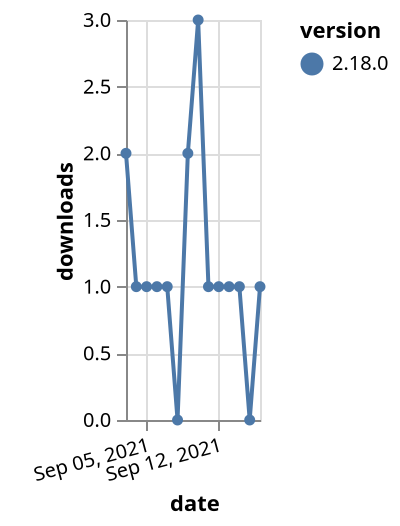 {"$schema": "https://vega.github.io/schema/vega-lite/v5.json", "description": "A simple bar chart with embedded data.", "data": {"values": [{"date": "2021-09-03", "total": 527, "delta": 2, "version": "2.18.0"}, {"date": "2021-09-04", "total": 528, "delta": 1, "version": "2.18.0"}, {"date": "2021-09-05", "total": 529, "delta": 1, "version": "2.18.0"}, {"date": "2021-09-06", "total": 530, "delta": 1, "version": "2.18.0"}, {"date": "2021-09-07", "total": 531, "delta": 1, "version": "2.18.0"}, {"date": "2021-09-08", "total": 531, "delta": 0, "version": "2.18.0"}, {"date": "2021-09-09", "total": 533, "delta": 2, "version": "2.18.0"}, {"date": "2021-09-10", "total": 536, "delta": 3, "version": "2.18.0"}, {"date": "2021-09-11", "total": 537, "delta": 1, "version": "2.18.0"}, {"date": "2021-09-12", "total": 538, "delta": 1, "version": "2.18.0"}, {"date": "2021-09-13", "total": 539, "delta": 1, "version": "2.18.0"}, {"date": "2021-09-14", "total": 540, "delta": 1, "version": "2.18.0"}, {"date": "2021-09-15", "total": 540, "delta": 0, "version": "2.18.0"}, {"date": "2021-09-16", "total": 541, "delta": 1, "version": "2.18.0"}]}, "width": "container", "mark": {"type": "line", "point": {"filled": true}}, "encoding": {"x": {"field": "date", "type": "temporal", "timeUnit": "yearmonthdate", "title": "date", "axis": {"labelAngle": -15}}, "y": {"field": "delta", "type": "quantitative", "title": "downloads"}, "color": {"field": "version", "type": "nominal"}, "tooltip": {"field": "delta"}}}